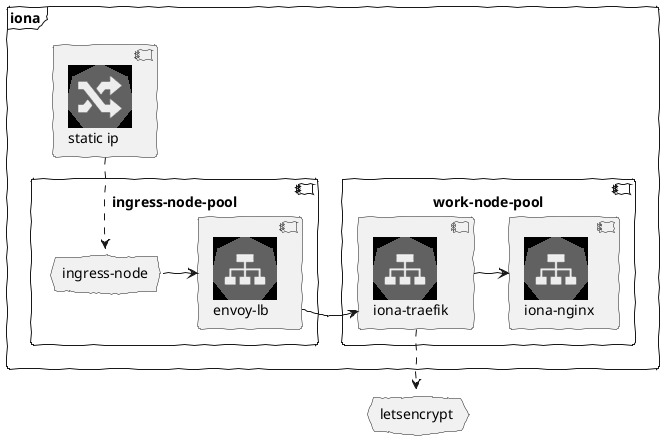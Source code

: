 @startuml
!include <kubernetes/k8s-sprites-unlabeled-25pct>
skinparam handwritten true 

frame "iona" {
component "<$ing>\nstatic ip" as staticip

component "ingress-node-pool" {
  cloud "ingress-node" as ingressnode 
  component "<$svc>\nenvoy-lb" as envoylb
  ingressnode -> envoylb
}

staticip ..> ingressnode

component "work-node-pool" {
  component "<$svc>\niona-traefik" as ionatraefik 
  component "<$svc>\niona-nginx" as ionanginx
  ionatraefik -> ionanginx
}

envoylb -> ionatraefik

}

cloud "letsencrypt" as lestencrypt
ionatraefik ..> lestencrypt
@enduml
